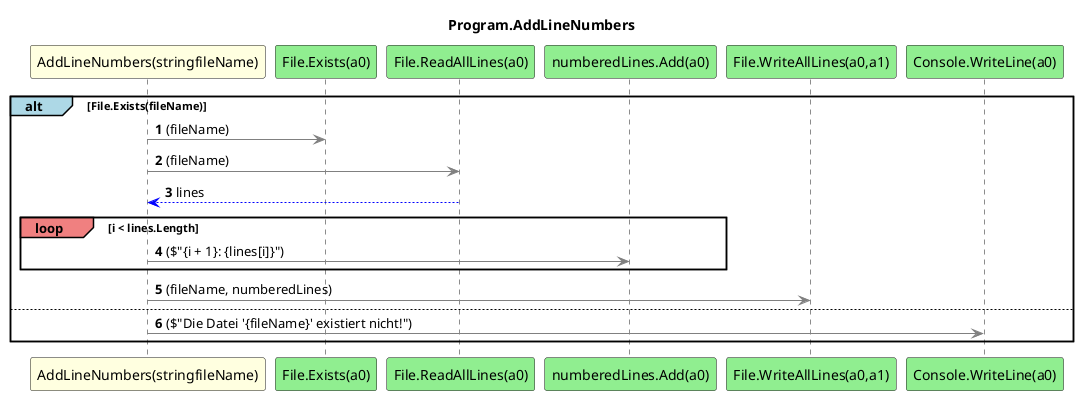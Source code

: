 @startuml Program.AddLineNumbers
title Program.AddLineNumbers
participant "AddLineNumbers(stringfileName)" as AddLineNumbers_p0 #LightYellow
participant "File.Exists(a0)" as File_Exists_a0 #LightGreen
participant "File.ReadAllLines(a0)" as File_ReadAllLines_a0 #LightGreen
participant "numberedLines.Add(a0)" as numberedLines_Add_a0 #LightGreen
participant "File.WriteAllLines(a0,a1)" as File_WriteAllLines_a0_a1 #LightGreen
participant "Console.WriteLine(a0)" as Console_WriteLine_a0 #LightGreen
autonumber
alt#LightBlue File.Exists(fileName)
    AddLineNumbers_p0 -[#grey]> File_Exists_a0 : (fileName)
    AddLineNumbers_p0 -[#grey]> File_ReadAllLines_a0 : (fileName)
    File_ReadAllLines_a0 -[#blue]-> AddLineNumbers_p0 : lines
    loop#LightCoral i < lines.Length
        AddLineNumbers_p0 -[#grey]> numberedLines_Add_a0 : ($"{i + 1}: {lines[i]}")
    end
    AddLineNumbers_p0 -[#grey]> File_WriteAllLines_a0_a1 : (fileName, numberedLines)
    else
        AddLineNumbers_p0 -[#grey]> Console_WriteLine_a0 : ($"Die Datei '{fileName}' existiert nicht!")
end
@enduml
